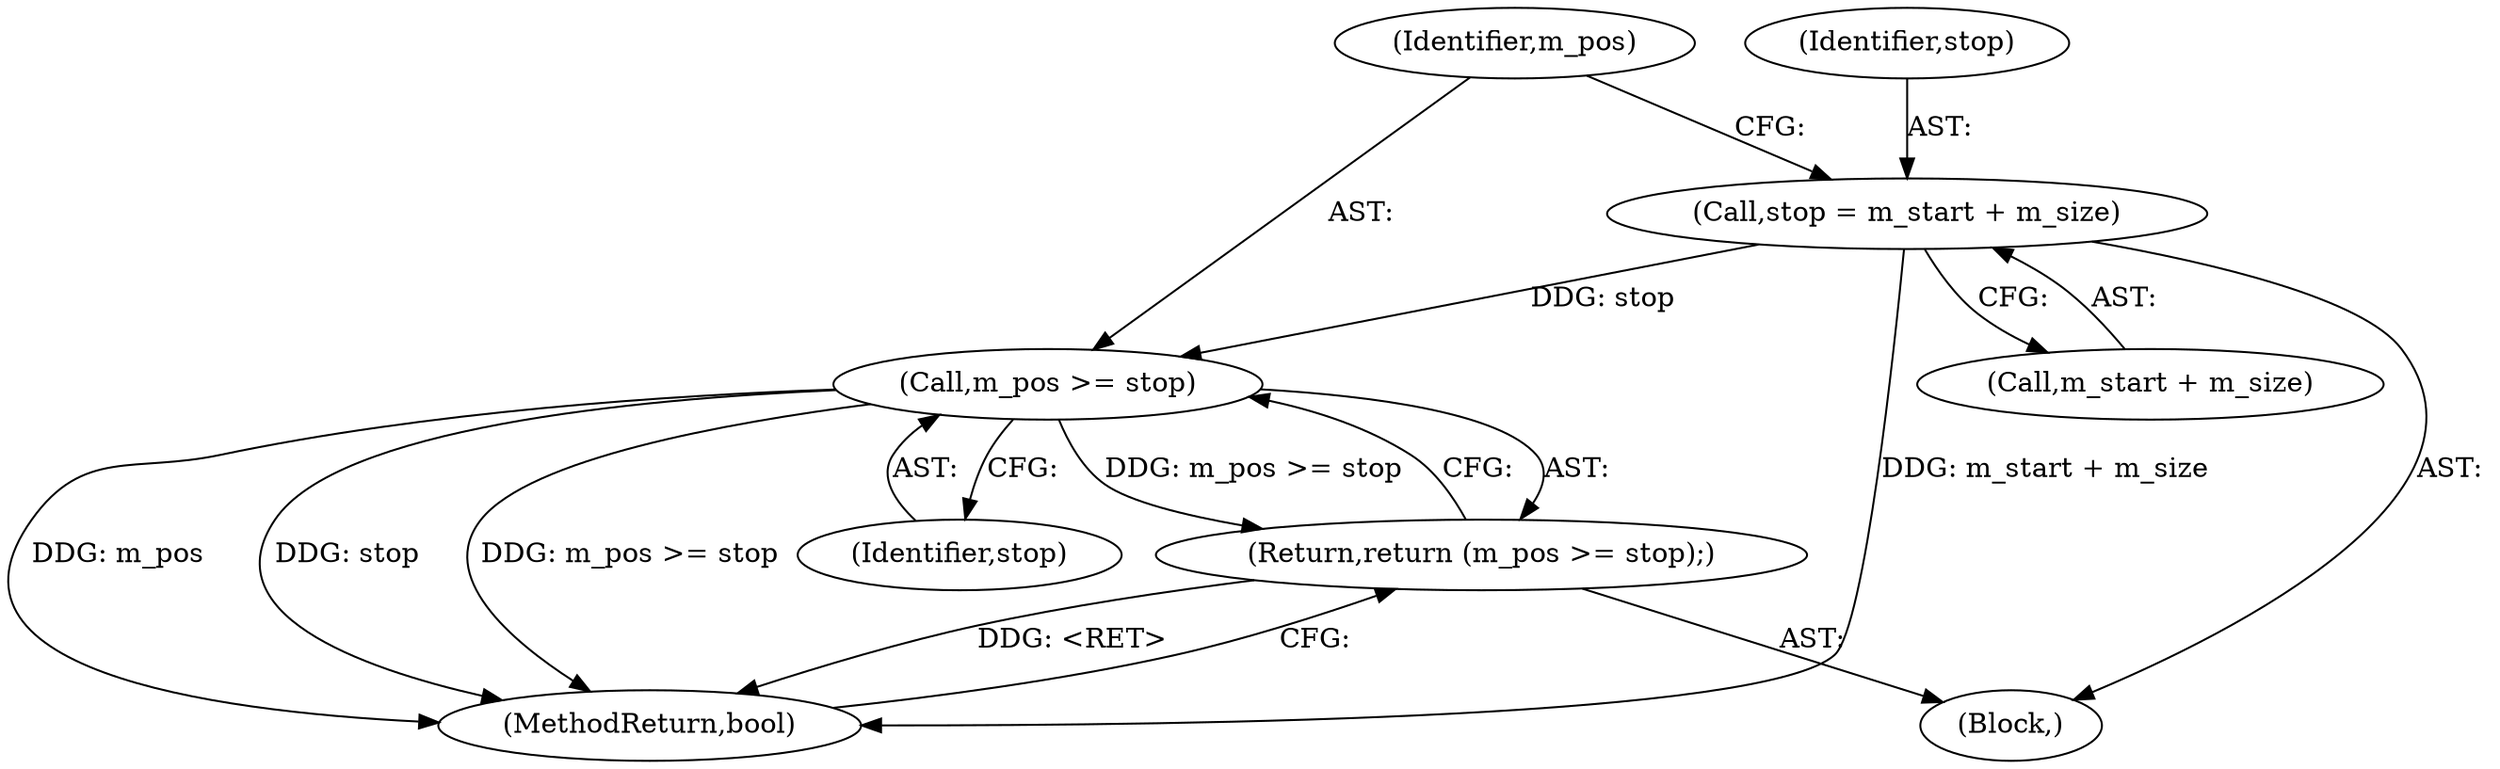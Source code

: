 digraph "1_Android_04839626ed859623901ebd3a5fd483982186b59d_29@integer" {
"1000103" [label="(Call,stop = m_start + m_size)"];
"1000109" [label="(Call,m_pos >= stop)"];
"1000108" [label="(Return,return (m_pos >= stop);)"];
"1000109" [label="(Call,m_pos >= stop)"];
"1000112" [label="(MethodReturn,bool)"];
"1000105" [label="(Call,m_start + m_size)"];
"1000108" [label="(Return,return (m_pos >= stop);)"];
"1000104" [label="(Identifier,stop)"];
"1000103" [label="(Call,stop = m_start + m_size)"];
"1000111" [label="(Identifier,stop)"];
"1000101" [label="(Block,)"];
"1000110" [label="(Identifier,m_pos)"];
"1000103" -> "1000101"  [label="AST: "];
"1000103" -> "1000105"  [label="CFG: "];
"1000104" -> "1000103"  [label="AST: "];
"1000105" -> "1000103"  [label="AST: "];
"1000110" -> "1000103"  [label="CFG: "];
"1000103" -> "1000112"  [label="DDG: m_start + m_size"];
"1000103" -> "1000109"  [label="DDG: stop"];
"1000109" -> "1000108"  [label="AST: "];
"1000109" -> "1000111"  [label="CFG: "];
"1000110" -> "1000109"  [label="AST: "];
"1000111" -> "1000109"  [label="AST: "];
"1000108" -> "1000109"  [label="CFG: "];
"1000109" -> "1000112"  [label="DDG: m_pos"];
"1000109" -> "1000112"  [label="DDG: stop"];
"1000109" -> "1000112"  [label="DDG: m_pos >= stop"];
"1000109" -> "1000108"  [label="DDG: m_pos >= stop"];
"1000108" -> "1000101"  [label="AST: "];
"1000112" -> "1000108"  [label="CFG: "];
"1000108" -> "1000112"  [label="DDG: <RET>"];
}
